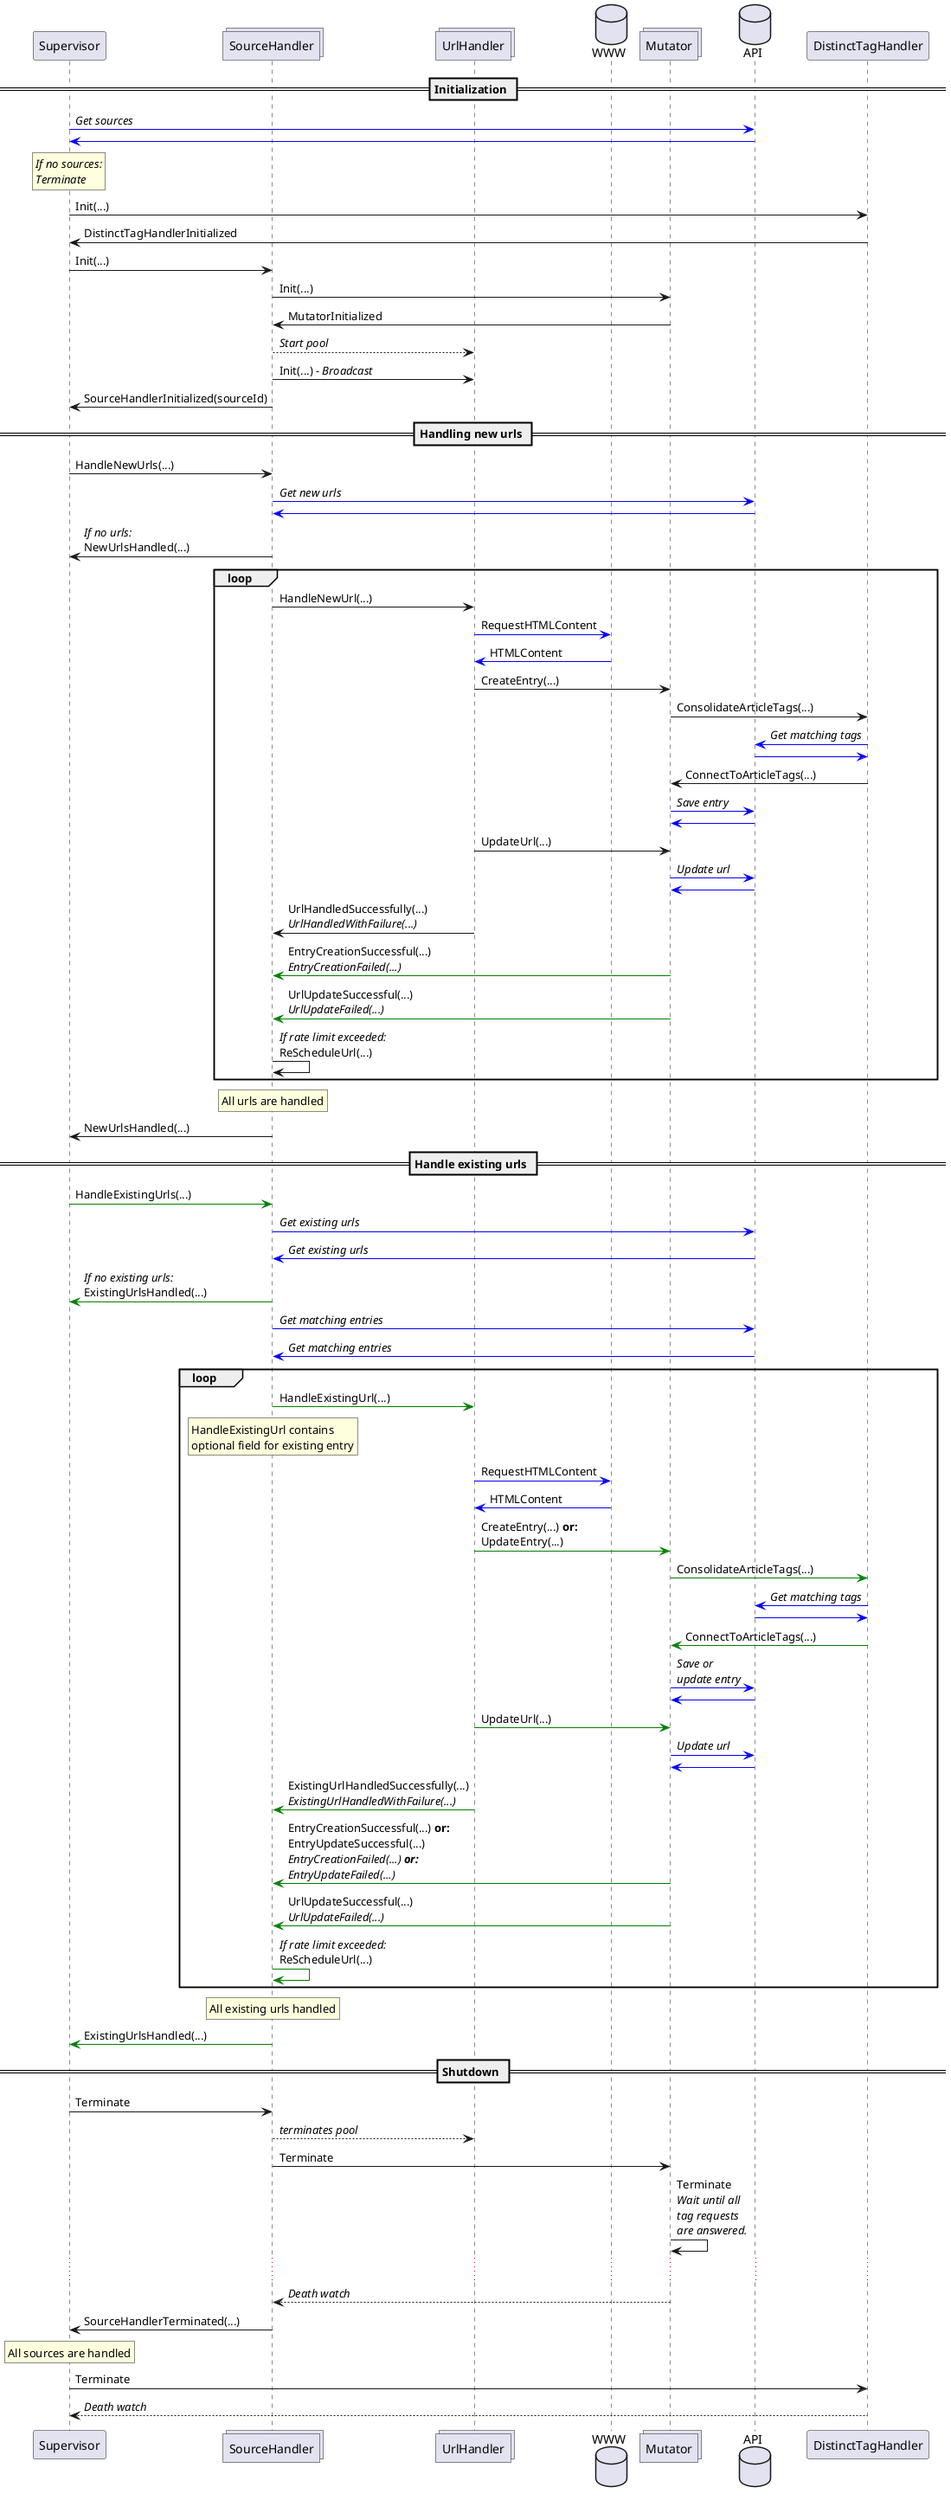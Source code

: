 @startuml
participant Supervisor
collections SourceHandler
collections UrlHandler
database WWW
collections Mutator
database API

== Initialization ==
Supervisor -[#blue]> API: //Get sources//
API -[#blue]> Supervisor
rnote over Supervisor: //If no sources://\n//Terminate//
Supervisor -> DistinctTagHandler: Init(...)
DistinctTagHandler -> Supervisor: DistinctTagHandlerInitialized

Supervisor -> SourceHandler: Init(...)
SourceHandler -> Mutator: Init(...)
Mutator -> SourceHandler: MutatorInitialized
SourceHandler --> UrlHandler: //Start pool//
SourceHandler -> UrlHandler: Init(...) //- Broadcast//
SourceHandler -> Supervisor: SourceHandlerInitialized(sourceId)

== Handling new urls ==
Supervisor -> SourceHandler: HandleNewUrls(...)
SourceHandler -[#blue]> API: //Get new urls//
API -[#blue]> SourceHandler
SourceHandler -> Supervisor: //If no urls://\nNewUrlsHandled(...)

loop
SourceHandler -> UrlHandler: HandleNewUrl(...)
UrlHandler -[#blue]> WWW: RequestHTMLContent
WWW -[#blue]> UrlHandler: HTMLContent

UrlHandler -> Mutator: CreateEntry(...)
Mutator -> DistinctTagHandler: ConsolidateArticleTags(...)
DistinctTagHandler -[#blue]> API: //Get matching tags//
API -[#blue]> DistinctTagHandler
DistinctTagHandler -> Mutator: ConnectToArticleTags(...)
Mutator -[#blue]> API: //Save entry//
API -[#blue]> Mutator
UrlHandler -> Mutator: UpdateUrl(...)
Mutator -[#blue]> API: //Update url//
API -[#blue]> Mutator
UrlHandler -> SourceHandler: UrlHandledSuccessfully(...)\n//UrlHandledWithFailure(...)//

Mutator -[#green]> SourceHandler: EntryCreationSuccessful(...)\n//EntryCreationFailed(...)//
Mutator -[#green]> SourceHandler: UrlUpdateSuccessful(...)\n//UrlUpdateFailed(...)//

SourceHandler -> SourceHandler: //If rate limit exceeded://\nReScheduleUrl(...)
end loop

rnote over SourceHandler
    All urls are handled
endrnote

SourceHandler -> Supervisor: NewUrlsHandled(...)

== Handle existing urls ==

Supervisor -[#green]> SourceHandler: HandleExistingUrls(...)
SourceHandler -[#blue]> API: //Get existing urls//
API -[#blue]> SourceHandler: //Get existing urls//
SourceHandler -[#green]> Supervisor: //If no existing urls://\nExistingUrlsHandled(...)
SourceHandler -[#blue]> API: //Get matching entries//
API -[#blue]> SourceHandler: //Get matching entries//

loop
    SourceHandler -[#green]> UrlHandler: HandleExistingUrl(...)
    rnote over SourceHandler: HandleExistingUrl contains\noptional field for existing entry
    UrlHandler -[#blue]> WWW: RequestHTMLContent
    WWW -[#blue]> UrlHandler: HTMLContent

    UrlHandler -[#green]> Mutator: CreateEntry(...) **or:**\nUpdateEntry(...)
    Mutator -[#green]> DistinctTagHandler: ConsolidateArticleTags(...)
    DistinctTagHandler -[#blue]> API: //Get matching tags//
    API -[#blue]> DistinctTagHandler
    DistinctTagHandler -[#green]> Mutator: ConnectToArticleTags(...)
    Mutator -[#blue]> API: //Save or//\n//update entry//
    API -[#blue]> Mutator
    UrlHandler -[#green]> Mutator: UpdateUrl(...)
    Mutator -[#blue]> API: //Update url//
    API -[#blue]> Mutator
    UrlHandler -[#green]> SourceHandler: ExistingUrlHandledSuccessfully(...)\n//ExistingUrlHandledWithFailure(...)//

    Mutator -[#green]> SourceHandler: EntryCreationSuccessful(...) **or:**\nEntryUpdateSuccessful(...)\n//EntryCreationFailed(...) **or:**//\n//EntryUpdateFailed(...)//

    Mutator -[#green]> SourceHandler: UrlUpdateSuccessful(...)\n//UrlUpdateFailed(...)//

    SourceHandler -[#green]> SourceHandler: //If rate limit exceeded://\nReScheduleUrl(...)
end loop

rnote over SourceHandler
    All existing urls handled
endrnote

SourceHandler -[#green]> Supervisor: ExistingUrlsHandled(...)

== Shutdown ==

Supervisor -> SourceHandler: Terminate
SourceHandler --> UrlHandler: //terminates pool//
SourceHandler -> Mutator: Terminate
Mutator -> Mutator: Terminate\n//Wait until all//\n//tag requests//\n//are answered.//
...
Mutator --> SourceHandler: //Death watch//

SourceHandler -> Supervisor:SourceHandlerTerminated(...)

rnote over Supervisor
    All sources are handled
endrnote
Supervisor -> DistinctTagHandler: Terminate
DistinctTagHandler --> Supervisor: //Death watch//

@enduml